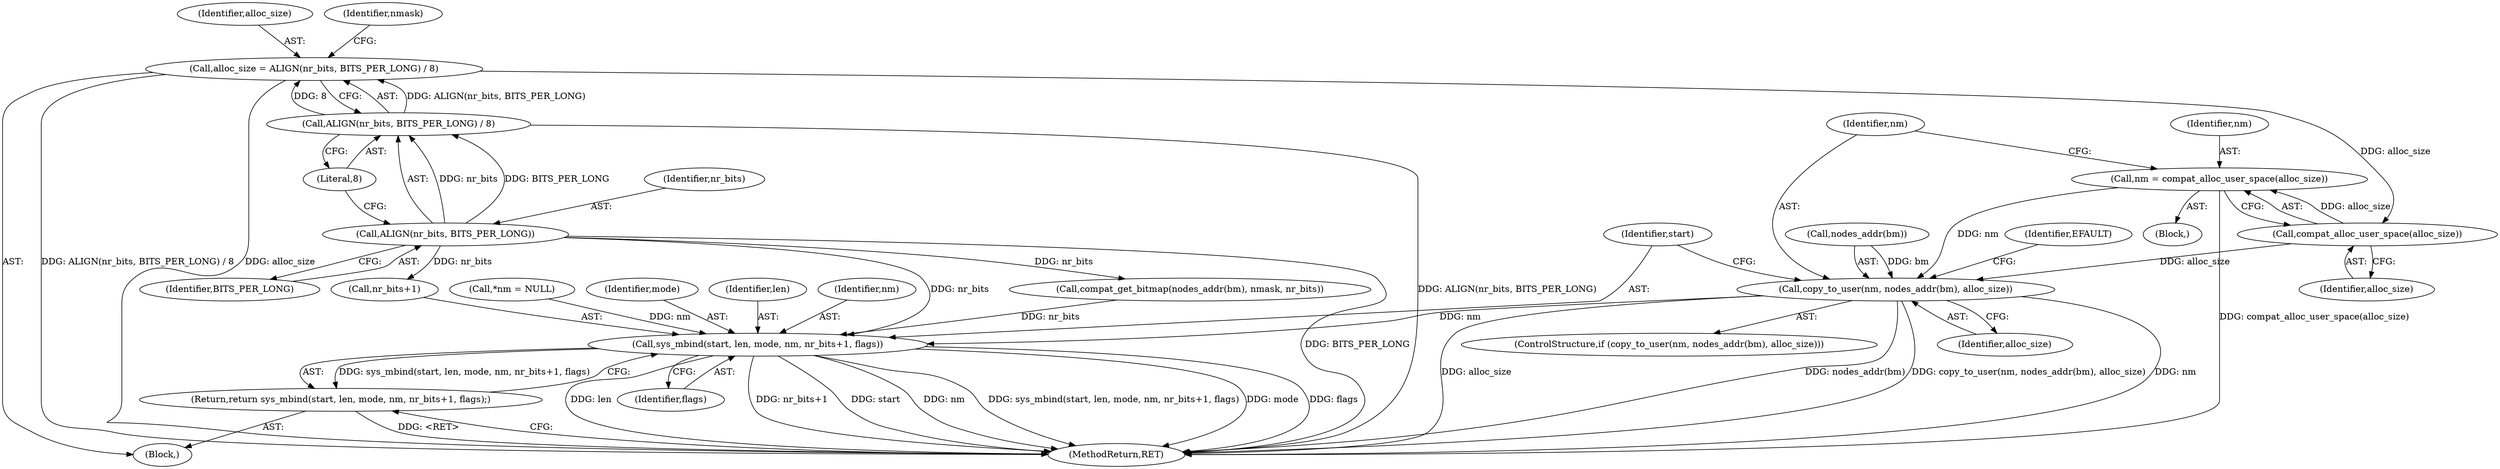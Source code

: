 digraph "0_linux_cf01fb9985e8deb25ccf0ea54d916b8871ae0e62_0@pointer" {
"1000141" [label="(Call,nm = compat_alloc_user_space(alloc_size))"];
"1000143" [label="(Call,compat_alloc_user_space(alloc_size))"];
"1000122" [label="(Call,alloc_size = ALIGN(nr_bits, BITS_PER_LONG) / 8)"];
"1000124" [label="(Call,ALIGN(nr_bits, BITS_PER_LONG) / 8)"];
"1000125" [label="(Call,ALIGN(nr_bits, BITS_PER_LONG))"];
"1000146" [label="(Call,copy_to_user(nm, nodes_addr(bm), alloc_size))"];
"1000155" [label="(Call,sys_mbind(start, len, mode, nm, nr_bits+1, flags))"];
"1000154" [label="(Return,return sys_mbind(start, len, mode, nm, nr_bits+1, flags);)"];
"1000146" [label="(Call,copy_to_user(nm, nodes_addr(bm), alloc_size))"];
"1000164" [label="(MethodReturn,RET)"];
"1000122" [label="(Call,alloc_size = ALIGN(nr_bits, BITS_PER_LONG) / 8)"];
"1000116" [label="(Call,*nm = NULL)"];
"1000114" [label="(Block,)"];
"1000126" [label="(Identifier,nr_bits)"];
"1000144" [label="(Identifier,alloc_size)"];
"1000148" [label="(Call,nodes_addr(bm))"];
"1000125" [label="(Call,ALIGN(nr_bits, BITS_PER_LONG))"];
"1000160" [label="(Call,nr_bits+1)"];
"1000147" [label="(Identifier,nm)"];
"1000163" [label="(Identifier,flags)"];
"1000128" [label="(Literal,8)"];
"1000158" [label="(Identifier,mode)"];
"1000133" [label="(Call,compat_get_bitmap(nodes_addr(bm), nmask, nr_bits))"];
"1000154" [label="(Return,return sys_mbind(start, len, mode, nm, nr_bits+1, flags);)"];
"1000131" [label="(Block,)"];
"1000150" [label="(Identifier,alloc_size)"];
"1000153" [label="(Identifier,EFAULT)"];
"1000143" [label="(Call,compat_alloc_user_space(alloc_size))"];
"1000142" [label="(Identifier,nm)"];
"1000155" [label="(Call,sys_mbind(start, len, mode, nm, nr_bits+1, flags))"];
"1000123" [label="(Identifier,alloc_size)"];
"1000130" [label="(Identifier,nmask)"];
"1000157" [label="(Identifier,len)"];
"1000156" [label="(Identifier,start)"];
"1000127" [label="(Identifier,BITS_PER_LONG)"];
"1000141" [label="(Call,nm = compat_alloc_user_space(alloc_size))"];
"1000124" [label="(Call,ALIGN(nr_bits, BITS_PER_LONG) / 8)"];
"1000159" [label="(Identifier,nm)"];
"1000145" [label="(ControlStructure,if (copy_to_user(nm, nodes_addr(bm), alloc_size)))"];
"1000141" -> "1000131"  [label="AST: "];
"1000141" -> "1000143"  [label="CFG: "];
"1000142" -> "1000141"  [label="AST: "];
"1000143" -> "1000141"  [label="AST: "];
"1000147" -> "1000141"  [label="CFG: "];
"1000141" -> "1000164"  [label="DDG: compat_alloc_user_space(alloc_size)"];
"1000143" -> "1000141"  [label="DDG: alloc_size"];
"1000141" -> "1000146"  [label="DDG: nm"];
"1000143" -> "1000144"  [label="CFG: "];
"1000144" -> "1000143"  [label="AST: "];
"1000122" -> "1000143"  [label="DDG: alloc_size"];
"1000143" -> "1000146"  [label="DDG: alloc_size"];
"1000122" -> "1000114"  [label="AST: "];
"1000122" -> "1000124"  [label="CFG: "];
"1000123" -> "1000122"  [label="AST: "];
"1000124" -> "1000122"  [label="AST: "];
"1000130" -> "1000122"  [label="CFG: "];
"1000122" -> "1000164"  [label="DDG: ALIGN(nr_bits, BITS_PER_LONG) / 8"];
"1000122" -> "1000164"  [label="DDG: alloc_size"];
"1000124" -> "1000122"  [label="DDG: ALIGN(nr_bits, BITS_PER_LONG)"];
"1000124" -> "1000122"  [label="DDG: 8"];
"1000124" -> "1000128"  [label="CFG: "];
"1000125" -> "1000124"  [label="AST: "];
"1000128" -> "1000124"  [label="AST: "];
"1000124" -> "1000164"  [label="DDG: ALIGN(nr_bits, BITS_PER_LONG)"];
"1000125" -> "1000124"  [label="DDG: nr_bits"];
"1000125" -> "1000124"  [label="DDG: BITS_PER_LONG"];
"1000125" -> "1000127"  [label="CFG: "];
"1000126" -> "1000125"  [label="AST: "];
"1000127" -> "1000125"  [label="AST: "];
"1000128" -> "1000125"  [label="CFG: "];
"1000125" -> "1000164"  [label="DDG: BITS_PER_LONG"];
"1000125" -> "1000133"  [label="DDG: nr_bits"];
"1000125" -> "1000155"  [label="DDG: nr_bits"];
"1000125" -> "1000160"  [label="DDG: nr_bits"];
"1000146" -> "1000145"  [label="AST: "];
"1000146" -> "1000150"  [label="CFG: "];
"1000147" -> "1000146"  [label="AST: "];
"1000148" -> "1000146"  [label="AST: "];
"1000150" -> "1000146"  [label="AST: "];
"1000153" -> "1000146"  [label="CFG: "];
"1000156" -> "1000146"  [label="CFG: "];
"1000146" -> "1000164"  [label="DDG: alloc_size"];
"1000146" -> "1000164"  [label="DDG: nodes_addr(bm)"];
"1000146" -> "1000164"  [label="DDG: copy_to_user(nm, nodes_addr(bm), alloc_size)"];
"1000146" -> "1000164"  [label="DDG: nm"];
"1000148" -> "1000146"  [label="DDG: bm"];
"1000146" -> "1000155"  [label="DDG: nm"];
"1000155" -> "1000154"  [label="AST: "];
"1000155" -> "1000163"  [label="CFG: "];
"1000156" -> "1000155"  [label="AST: "];
"1000157" -> "1000155"  [label="AST: "];
"1000158" -> "1000155"  [label="AST: "];
"1000159" -> "1000155"  [label="AST: "];
"1000160" -> "1000155"  [label="AST: "];
"1000163" -> "1000155"  [label="AST: "];
"1000154" -> "1000155"  [label="CFG: "];
"1000155" -> "1000164"  [label="DDG: len"];
"1000155" -> "1000164"  [label="DDG: nr_bits+1"];
"1000155" -> "1000164"  [label="DDG: start"];
"1000155" -> "1000164"  [label="DDG: nm"];
"1000155" -> "1000164"  [label="DDG: sys_mbind(start, len, mode, nm, nr_bits+1, flags)"];
"1000155" -> "1000164"  [label="DDG: mode"];
"1000155" -> "1000164"  [label="DDG: flags"];
"1000155" -> "1000154"  [label="DDG: sys_mbind(start, len, mode, nm, nr_bits+1, flags)"];
"1000116" -> "1000155"  [label="DDG: nm"];
"1000133" -> "1000155"  [label="DDG: nr_bits"];
"1000154" -> "1000114"  [label="AST: "];
"1000164" -> "1000154"  [label="CFG: "];
"1000154" -> "1000164"  [label="DDG: <RET>"];
}
